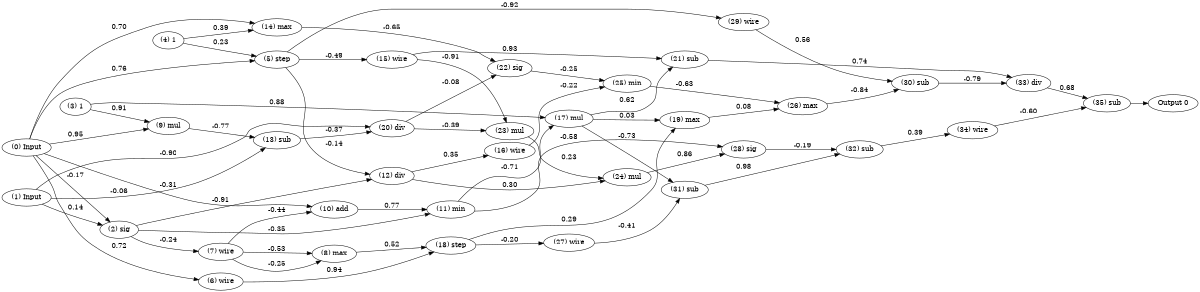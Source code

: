 digraph NeuralNetwork {
rankdir=LR;
size="8,6";
center = true;
node0 [label="(0) Input", color=black, labelfontcolor=black, fontcolor=black];
node1 [label="(1) Input", color=black, labelfontcolor=black, fontcolor=black];
node2 [label="(2) sig", color=black, labelfontcolor=black, fontcolor=black];
node0 -> node2 [label="-0.17", labelfontcolor=black, fontcolor=black, bold=true, color=black];
node1 -> node2 [label="0.14", labelfontcolor=black, fontcolor=black, bold=true, color=black];
node3 [label="(3) 1", color=black, labelfontcolor=black, fontcolor=black];
node4 [label="(4) 1", color=black, labelfontcolor=black, fontcolor=black];
node5 [label="(5) step", color=black, labelfontcolor=black, fontcolor=black];
node0 -> node5 [label="0.76", labelfontcolor=black, fontcolor=black, bold=true, color=black];
node4 -> node5 [label="0.23", labelfontcolor=black, fontcolor=black, bold=true, color=black];
node6 [label="(6) wire", color=black, labelfontcolor=black, fontcolor=black];
node0 -> node6 [label="0.72", labelfontcolor=black, fontcolor=black, bold=true, color=black];
node7 [label="(7) wire", color=black, labelfontcolor=black, fontcolor=black];
node2 -> node7 [label="-0.24", labelfontcolor=black, fontcolor=black, bold=true, color=black];
node8 [label="(8) max", color=black, labelfontcolor=black, fontcolor=black];
node7 -> node8 [label="-0.25", labelfontcolor=black, fontcolor=black, bold=true, color=black];
node7 -> node8 [label="-0.53", labelfontcolor=black, fontcolor=black, bold=true, color=black];
node9 [label="(9) mul", color=black, labelfontcolor=black, fontcolor=black];
node3 -> node9 [label="0.91", labelfontcolor=black, fontcolor=black, bold=true, color=black];
node0 -> node9 [label="0.95", labelfontcolor=black, fontcolor=black, bold=true, color=black];
node10 [label="(10) add", color=black, labelfontcolor=black, fontcolor=black];
node0 -> node10 [label="-0.31", labelfontcolor=black, fontcolor=black, bold=true, color=black];
node7 -> node10 [label="-0.44", labelfontcolor=black, fontcolor=black, bold=true, color=black];
node11 [label="(11) min", color=black, labelfontcolor=black, fontcolor=black];
node10 -> node11 [label="0.77", labelfontcolor=black, fontcolor=black, bold=true, color=black];
node2 -> node11 [label="-0.35", labelfontcolor=black, fontcolor=black, bold=true, color=black];
node12 [label="(12) div", color=black, labelfontcolor=black, fontcolor=black];
node2 -> node12 [label="-0.91", labelfontcolor=black, fontcolor=black, bold=true, color=black];
node5 -> node12 [label="-0.14", labelfontcolor=black, fontcolor=black, bold=true, color=black];
node13 [label="(13) sub", color=black, labelfontcolor=black, fontcolor=black];
node9 -> node13 [label="-0.77", labelfontcolor=black, fontcolor=black, bold=true, color=black];
node1 -> node13 [label="-0.06", labelfontcolor=black, fontcolor=black, bold=true, color=black];
node14 [label="(14) max", color=black, labelfontcolor=black, fontcolor=black];
node0 -> node14 [label="0.70", labelfontcolor=black, fontcolor=black, bold=true, color=black];
node4 -> node14 [label="0.39", labelfontcolor=black, fontcolor=black, bold=true, color=black];
node15 [label="(15) wire", color=black, labelfontcolor=black, fontcolor=black];
node5 -> node15 [label="-0.49", labelfontcolor=black, fontcolor=black, bold=true, color=black];
node16 [label="(16) wire", color=black, labelfontcolor=black, fontcolor=black];
node12 -> node16 [label="0.35", labelfontcolor=black, fontcolor=black, bold=true, color=black];
node17 [label="(17) mul", color=black, labelfontcolor=black, fontcolor=black];
node3 -> node17 [label="0.88", labelfontcolor=black, fontcolor=black, bold=true, color=black];
node11 -> node17 [label="-0.71", labelfontcolor=black, fontcolor=black, bold=true, color=black];
node18 [label="(18) step", color=black, labelfontcolor=black, fontcolor=black];
node8 -> node18 [label="0.52", labelfontcolor=black, fontcolor=black, bold=true, color=black];
node6 -> node18 [label="0.94", labelfontcolor=black, fontcolor=black, bold=true, color=black];
node19 [label="(19) max", color=black, labelfontcolor=black, fontcolor=black];
node18 -> node19 [label="0.29", labelfontcolor=black, fontcolor=black, bold=true, color=black];
node17 -> node19 [label="0.03", labelfontcolor=black, fontcolor=black, bold=true, color=black];
node20 [label="(20) div", color=black, labelfontcolor=black, fontcolor=black];
node13 -> node20 [label="-0.37", labelfontcolor=black, fontcolor=black, bold=true, color=black];
node1 -> node20 [label="-0.90", labelfontcolor=black, fontcolor=black, bold=true, color=black];
node21 [label="(21) sub", color=black, labelfontcolor=black, fontcolor=black];
node17 -> node21 [label="0.62", labelfontcolor=black, fontcolor=black, bold=true, color=black];
node15 -> node21 [label="0.93", labelfontcolor=black, fontcolor=black, bold=true, color=black];
node22 [label="(22) sig", color=black, labelfontcolor=black, fontcolor=black];
node20 -> node22 [label="-0.08", labelfontcolor=black, fontcolor=black, bold=true, color=black];
node14 -> node22 [label="-0.65", labelfontcolor=black, fontcolor=black, bold=true, color=black];
node23 [label="(23) mul", color=black, labelfontcolor=black, fontcolor=black];
node15 -> node23 [label="-0.91", labelfontcolor=black, fontcolor=black, bold=true, color=black];
node20 -> node23 [label="-0.39", labelfontcolor=black, fontcolor=black, bold=true, color=black];
node24 [label="(24) mul", color=black, labelfontcolor=black, fontcolor=black];
node23 -> node24 [label="0.23", labelfontcolor=black, fontcolor=black, bold=true, color=black];
node12 -> node24 [label="0.30", labelfontcolor=black, fontcolor=black, bold=true, color=black];
node25 [label="(25) min", color=black, labelfontcolor=black, fontcolor=black];
node16 -> node25 [label="-0.22", labelfontcolor=black, fontcolor=black, bold=true, color=black];
node22 -> node25 [label="-0.25", labelfontcolor=black, fontcolor=black, bold=true, color=black];
node26 [label="(26) max", color=black, labelfontcolor=black, fontcolor=black];
node25 -> node26 [label="-0.63", labelfontcolor=black, fontcolor=black, bold=true, color=black];
node19 -> node26 [label="0.08", labelfontcolor=black, fontcolor=black, bold=true, color=black];
node27 [label="(27) wire", color=black, labelfontcolor=black, fontcolor=black];
node18 -> node27 [label="-0.20", labelfontcolor=black, fontcolor=black, bold=true, color=black];
node28 [label="(28) sig", color=black, labelfontcolor=black, fontcolor=black];
node24 -> node28 [label="0.86", labelfontcolor=black, fontcolor=black, bold=true, color=black];
node11 -> node28 [label="-0.58", labelfontcolor=black, fontcolor=black, bold=true, color=black];
node29 [label="(29) wire", color=black, labelfontcolor=black, fontcolor=black];
node5 -> node29 [label="-0.92", labelfontcolor=black, fontcolor=black, bold=true, color=black];
node30 [label="(30) sub", color=black, labelfontcolor=black, fontcolor=black];
node29 -> node30 [label="0.56", labelfontcolor=black, fontcolor=black, bold=true, color=black];
node26 -> node30 [label="-0.84", labelfontcolor=black, fontcolor=black, bold=true, color=black];
node31 [label="(31) sub", color=black, labelfontcolor=black, fontcolor=black];
node17 -> node31 [label="-0.73", labelfontcolor=black, fontcolor=black, bold=true, color=black];
node27 -> node31 [label="-0.41", labelfontcolor=black, fontcolor=black, bold=true, color=black];
node32 [label="(32) sub", color=black, labelfontcolor=black, fontcolor=black];
node28 -> node32 [label="-0.19", labelfontcolor=black, fontcolor=black, bold=true, color=black];
node31 -> node32 [label="0.98", labelfontcolor=black, fontcolor=black, bold=true, color=black];
node33 [label="(33) div", color=black, labelfontcolor=black, fontcolor=black];
node21 -> node33 [label="0.74", labelfontcolor=black, fontcolor=black, bold=true, color=black];
node30 -> node33 [label="-0.79", labelfontcolor=black, fontcolor=black, bold=true, color=black];
node34 [label="(34) wire", color=black, labelfontcolor=black, fontcolor=black];
node32 -> node34 [label="0.39", labelfontcolor=black, fontcolor=black, bold=true, color=black];
node35 [label="(35) sub", color=black, labelfontcolor=black, fontcolor=black];
node33 -> node35 [label="0.68", labelfontcolor=black, fontcolor=black, bold=true, color=black];
node34 -> node35 [label="-0.60", labelfontcolor=black, fontcolor=black, bold=true, color=black];
node36 [label="Output 0", color=black, labelfontcolor=black, fontcolor=black];
node35 -> node36 [labelfontcolor=black, fontcolor=black, bold=true, color=black];
{ rank = source; "node0"; "node1"; }
{ rank = max;"node36"; }
}